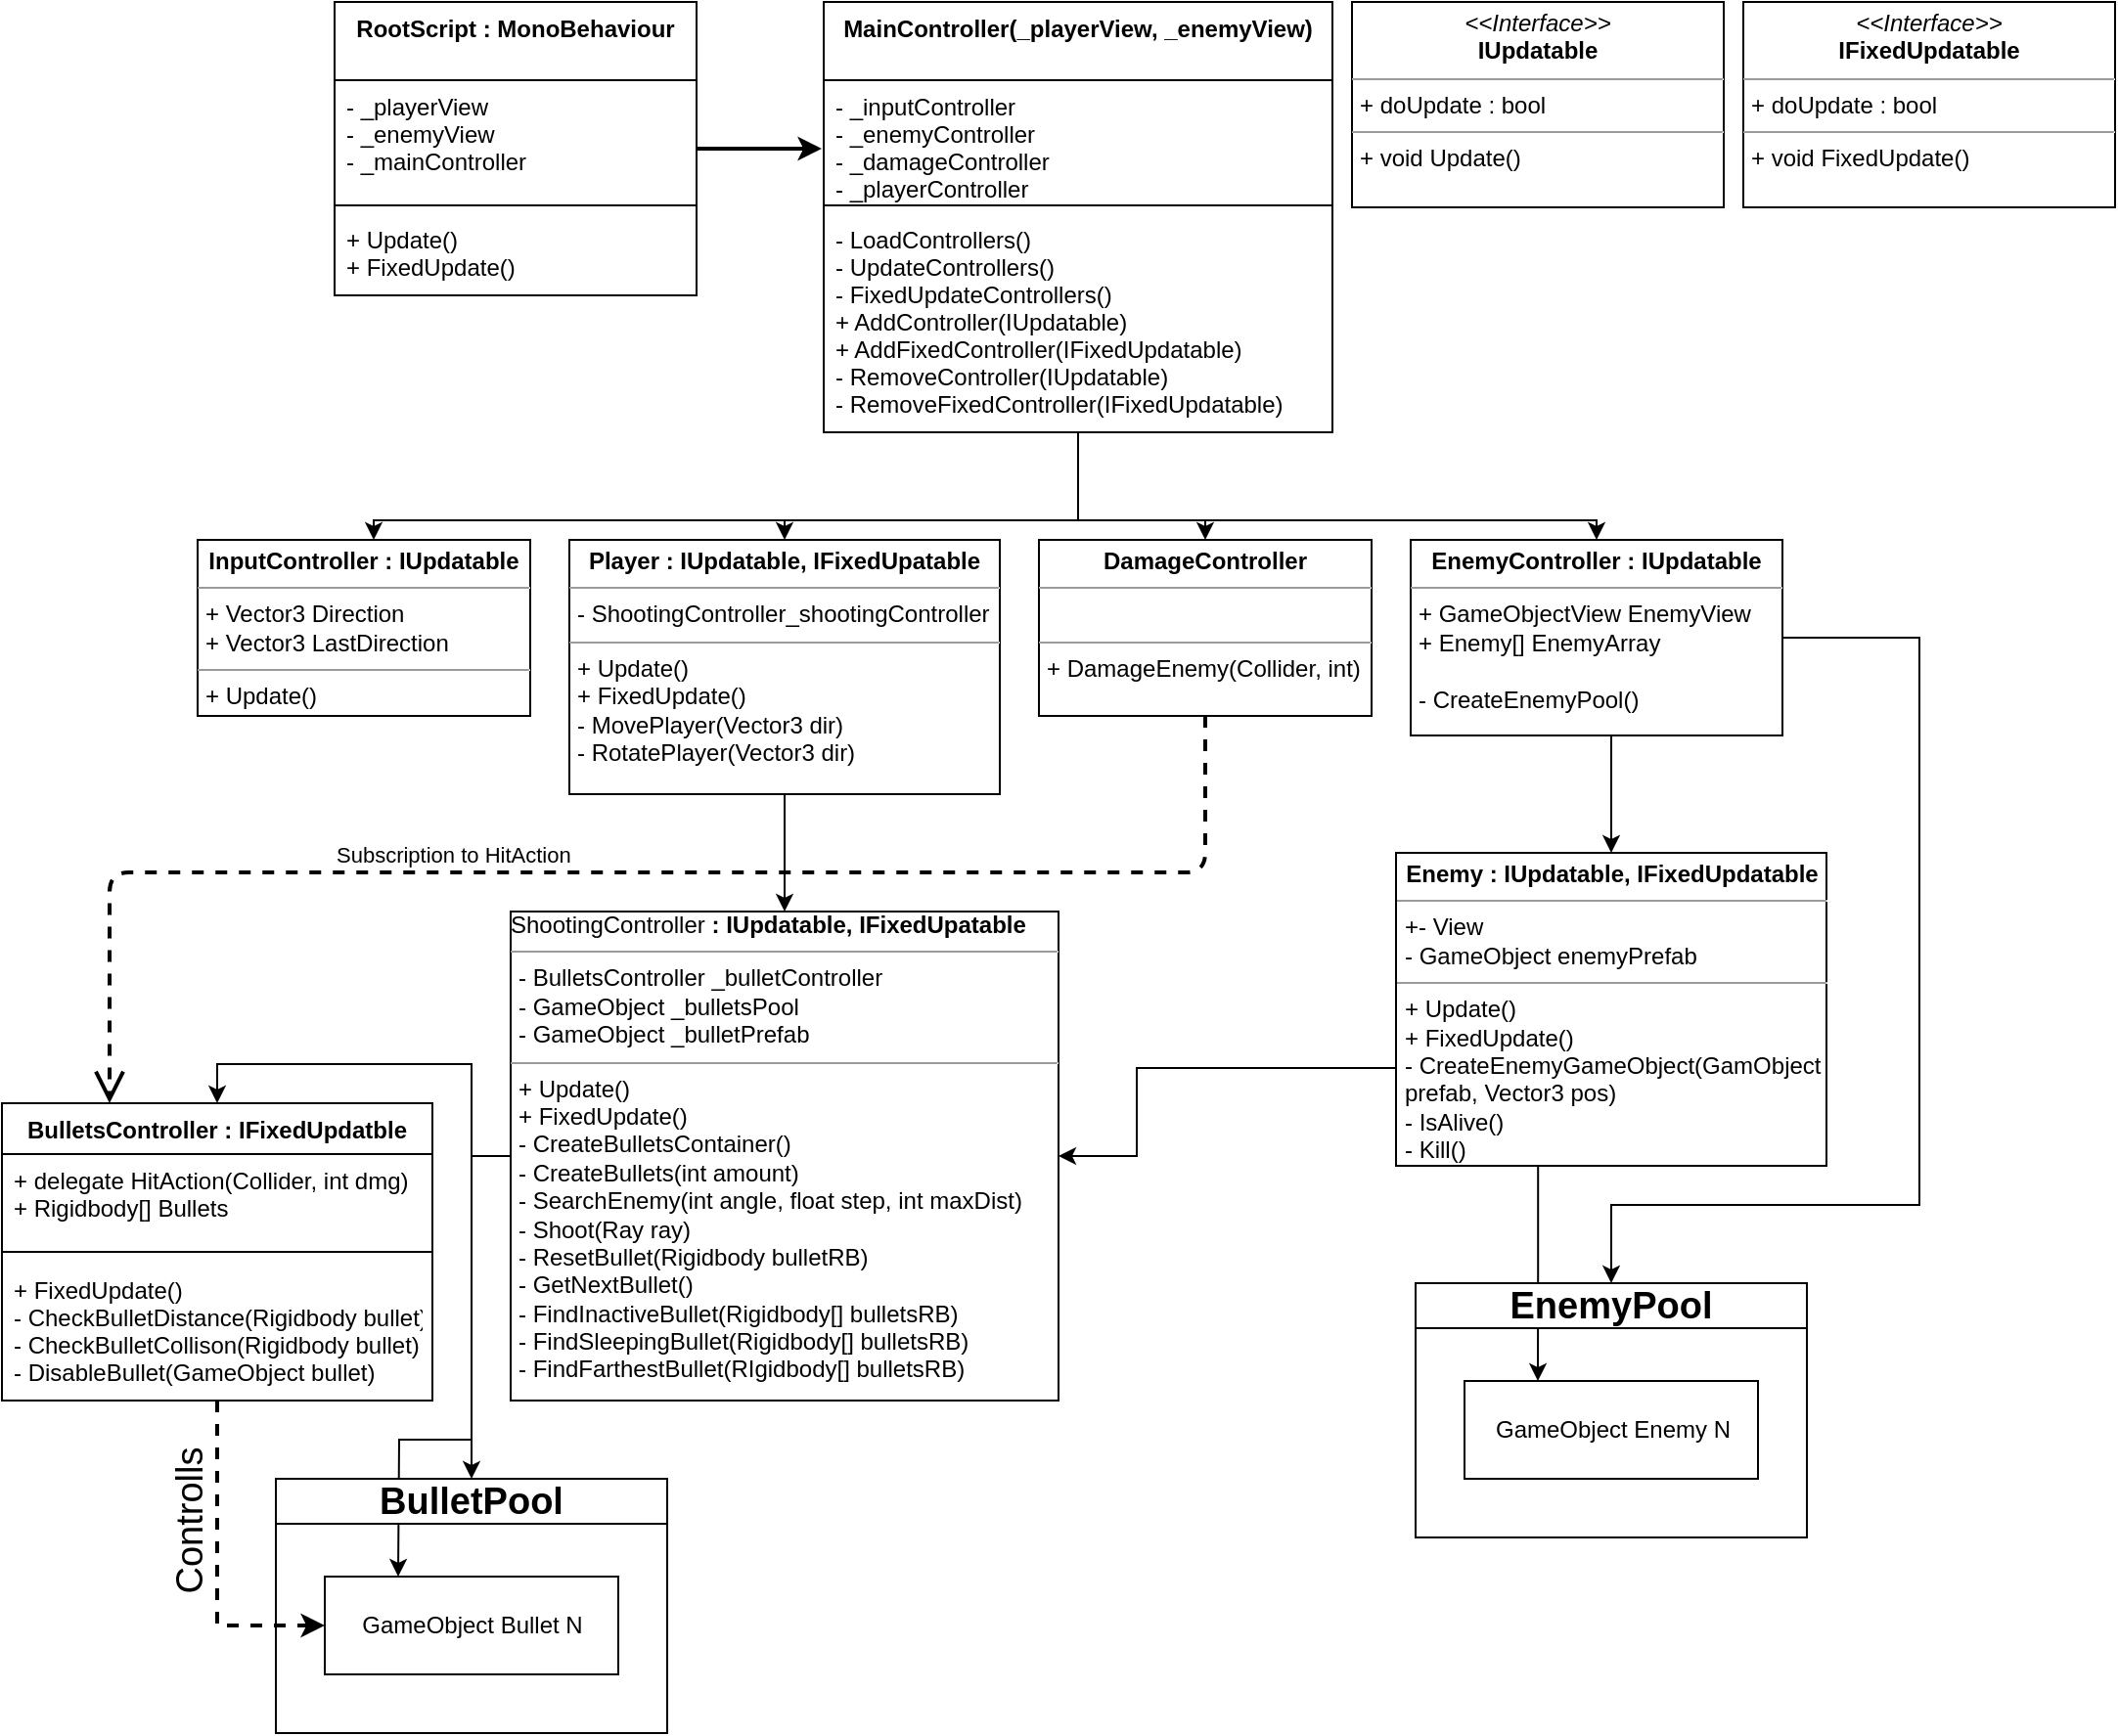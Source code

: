 <mxfile version="14.9.4" type="device"><diagram name="Page-1" id="a7904f86-f2b4-8e86-fa97-74104820619b"><mxGraphModel dx="1860" dy="1173" grid="1" gridSize="10" guides="1" tooltips="1" connect="1" arrows="1" fold="1" page="1" pageScale="1" pageWidth="1169" pageHeight="827" background="none" math="0" shadow="0"><root><object label="" id="0"><mxCell/></object><mxCell id="1" parent="0"/><mxCell id="6vVRzuQmHnR-2z16yB4V-138" value="" style="endArrow=classic;html=1;fontSize=19;startSize=0;strokeWidth=1;align=left;verticalAlign=bottom;entryX=0.25;entryY=0;entryDx=0;entryDy=0;rounded=0;" edge="1" parent="1" target="6vVRzuQmHnR-2z16yB4V-137"><mxGeometry width="50" height="50" relative="1" as="geometry"><mxPoint x="240" y="740" as="sourcePoint"/><mxPoint x="510" y="630" as="targetPoint"/><Array as="points"><mxPoint x="203" y="740"/></Array></mxGeometry></mxCell><mxCell id="6vVRzuQmHnR-2z16yB4V-79" style="edgeStyle=orthogonalEdgeStyle;rounded=0;orthogonalLoop=1;jettySize=auto;html=1;endArrow=classic;endFill=1;strokeWidth=2;align=left;verticalAlign=bottom;" edge="1" parent="1" source="6vVRzuQmHnR-2z16yB4V-24"><mxGeometry relative="1" as="geometry"><mxPoint x="419" y="80" as="targetPoint"/></mxGeometry></mxCell><mxCell id="6vVRzuQmHnR-2z16yB4V-24" value="RootScript : MonoBehaviour" style="swimlane;fontStyle=1;align=center;verticalAlign=top;childLayout=stackLayout;horizontal=1;startSize=40;horizontalStack=0;resizeParent=1;resizeParentMax=0;resizeLast=0;collapsible=1;marginBottom=0;" vertex="1" parent="1"><mxGeometry x="170" y="5" width="185" height="150" as="geometry"><mxRectangle x="450" y="160" width="100" height="26" as="alternateBounds"/></mxGeometry></mxCell><mxCell id="6vVRzuQmHnR-2z16yB4V-25" value="- _playerView&#10;- _enemyView&#10;- _mainController" style="text;strokeColor=none;fillColor=none;align=left;verticalAlign=top;spacingLeft=4;spacingRight=4;overflow=hidden;rotatable=0;points=[[0,0.5],[1,0.5]];portConstraint=eastwest;" vertex="1" parent="6vVRzuQmHnR-2z16yB4V-24"><mxGeometry y="40" width="185" height="60" as="geometry"/></mxCell><mxCell id="6vVRzuQmHnR-2z16yB4V-26" value="" style="line;strokeWidth=1;fillColor=none;align=left;verticalAlign=middle;spacingTop=-1;spacingLeft=3;spacingRight=3;rotatable=0;labelPosition=right;points=[];portConstraint=eastwest;" vertex="1" parent="6vVRzuQmHnR-2z16yB4V-24"><mxGeometry y="100" width="185" height="8" as="geometry"/></mxCell><mxCell id="6vVRzuQmHnR-2z16yB4V-27" value="+ Update()&#10;+ FixedUpdate()" style="text;strokeColor=none;fillColor=none;align=left;verticalAlign=top;spacingLeft=4;spacingRight=4;overflow=hidden;rotatable=0;points=[[0,0.5],[1,0.5]];portConstraint=eastwest;" vertex="1" parent="6vVRzuQmHnR-2z16yB4V-24"><mxGeometry y="108" width="185" height="42" as="geometry"/></mxCell><mxCell id="6vVRzuQmHnR-2z16yB4V-49" value="" style="edgeStyle=orthogonalEdgeStyle;rounded=0;orthogonalLoop=1;jettySize=auto;html=1;align=center;verticalAlign=bottom;" edge="1" parent="1" source="6vVRzuQmHnR-2z16yB4V-28" target="6vVRzuQmHnR-2z16yB4V-45"><mxGeometry relative="1" as="geometry"><Array as="points"><mxPoint x="550" y="270"/><mxPoint x="815" y="270"/></Array></mxGeometry></mxCell><mxCell id="6vVRzuQmHnR-2z16yB4V-50" style="edgeStyle=orthogonalEdgeStyle;rounded=0;orthogonalLoop=1;jettySize=auto;html=1;entryX=0.5;entryY=1;entryDx=0;entryDy=0;align=center;verticalAlign=bottom;" edge="1" parent="1" source="6vVRzuQmHnR-2z16yB4V-28" target="6vVRzuQmHnR-2z16yB4V-44"><mxGeometry relative="1" as="geometry"><Array as="points"><mxPoint x="550" y="270"/><mxPoint x="400" y="270"/></Array></mxGeometry></mxCell><mxCell id="6vVRzuQmHnR-2z16yB4V-53" style="edgeStyle=orthogonalEdgeStyle;rounded=0;orthogonalLoop=1;jettySize=auto;html=1;align=center;verticalAlign=bottom;" edge="1" parent="1" source="6vVRzuQmHnR-2z16yB4V-28" target="6vVRzuQmHnR-2z16yB4V-43"><mxGeometry relative="1" as="geometry"><mxPoint x="550" y="300" as="targetPoint"/><Array as="points"><mxPoint x="550" y="270"/><mxPoint x="190" y="270"/></Array></mxGeometry></mxCell><mxCell id="6vVRzuQmHnR-2z16yB4V-55" style="edgeStyle=orthogonalEdgeStyle;rounded=0;orthogonalLoop=1;jettySize=auto;html=1;align=center;verticalAlign=bottom;exitX=0.5;exitY=1.001;exitDx=0;exitDy=0;exitPerimeter=0;entryX=0.5;entryY=0;entryDx=0;entryDy=0;" edge="1" parent="1" source="6vVRzuQmHnR-2z16yB4V-31" target="6vVRzuQmHnR-2z16yB4V-54"><mxGeometry relative="1" as="geometry"><Array as="points"><mxPoint x="550" y="270"/><mxPoint x="615" y="270"/></Array></mxGeometry></mxCell><mxCell id="6vVRzuQmHnR-2z16yB4V-28" value="MainController(_playerView, _enemyView)" style="swimlane;fontStyle=1;align=center;verticalAlign=top;childLayout=stackLayout;horizontal=1;startSize=40;horizontalStack=0;resizeParent=1;resizeParentMax=0;resizeLast=0;collapsible=1;marginBottom=0;" vertex="1" parent="1"><mxGeometry x="420" y="5" width="260" height="220" as="geometry"><mxRectangle x="450" y="160" width="100" height="26" as="alternateBounds"/></mxGeometry></mxCell><mxCell id="6vVRzuQmHnR-2z16yB4V-29" value="- _inputController&#10;- _enemyController&#10;- _damageController&#10;- _playerController" style="text;strokeColor=none;fillColor=none;align=left;verticalAlign=top;spacingLeft=4;spacingRight=4;overflow=hidden;rotatable=0;points=[[0,0.5],[1,0.5]];portConstraint=eastwest;" vertex="1" parent="6vVRzuQmHnR-2z16yB4V-28"><mxGeometry y="40" width="260" height="60" as="geometry"/></mxCell><mxCell id="6vVRzuQmHnR-2z16yB4V-30" value="" style="line;strokeWidth=1;fillColor=none;align=left;verticalAlign=middle;spacingTop=-1;spacingLeft=3;spacingRight=3;rotatable=0;labelPosition=right;points=[];portConstraint=eastwest;" vertex="1" parent="6vVRzuQmHnR-2z16yB4V-28"><mxGeometry y="100" width="260" height="8" as="geometry"/></mxCell><mxCell id="6vVRzuQmHnR-2z16yB4V-31" value="- LoadControllers()&#10;- UpdateControllers()&#10;- FixedUpdateControllers()&#10;+ AddController(IUpdatable)&#10;+ AddFixedController(IFixedUpdatable)&#10;- RemoveController(IUpdatable)&#10;- RemoveFixedController(IFixedUpdatable)" style="text;strokeColor=none;fillColor=none;align=left;verticalAlign=top;spacingLeft=4;spacingRight=4;overflow=hidden;rotatable=0;points=[[0,0.5],[1,0.5]];portConstraint=eastwest;" vertex="1" parent="6vVRzuQmHnR-2z16yB4V-28"><mxGeometry y="108" width="260" height="112" as="geometry"/></mxCell><mxCell id="6vVRzuQmHnR-2z16yB4V-43" value="&lt;p style=&quot;margin: 0px ; margin-top: 4px ; text-align: center&quot;&gt;&lt;b&gt;InputController : IUpdatable&lt;/b&gt;&lt;/p&gt;&lt;hr size=&quot;1&quot;&gt;&lt;p style=&quot;margin: 0px ; margin-left: 4px&quot;&gt;+ Vector3 Direction&lt;/p&gt;&lt;p style=&quot;margin: 0px ; margin-left: 4px&quot;&gt;+ Vector3 LastDirection&lt;/p&gt;&lt;hr size=&quot;1&quot;&gt;&lt;p style=&quot;margin: 0px ; margin-left: 4px&quot;&gt;+ Update()&lt;/p&gt;" style="verticalAlign=top;align=left;overflow=fill;fontSize=12;fontFamily=Helvetica;html=1;" vertex="1" parent="1"><mxGeometry x="100" y="280" width="170" height="90" as="geometry"/></mxCell><mxCell id="6vVRzuQmHnR-2z16yB4V-63" value="" style="edgeStyle=orthogonalEdgeStyle;rounded=0;orthogonalLoop=1;jettySize=auto;html=1;align=center;verticalAlign=bottom;" edge="1" parent="1" source="6vVRzuQmHnR-2z16yB4V-44" target="6vVRzuQmHnR-2z16yB4V-62"><mxGeometry relative="1" as="geometry"/></mxCell><mxCell id="6vVRzuQmHnR-2z16yB4V-44" value="&lt;p style=&quot;margin: 0px ; margin-top: 4px ; text-align: center&quot;&gt;&lt;b&gt;Player : IUpdatable, IFixedUpatable&lt;/b&gt;&lt;/p&gt;&lt;hr size=&quot;1&quot;&gt;&lt;p style=&quot;margin: 0px ; margin-left: 4px&quot;&gt;- ShootingController_shootingController&lt;/p&gt;&lt;hr size=&quot;1&quot;&gt;&lt;p style=&quot;margin: 0px ; margin-left: 4px&quot;&gt;+ Update()&lt;/p&gt;&lt;p style=&quot;margin: 0px ; margin-left: 4px&quot;&gt;+ FixedUpdate()&lt;/p&gt;&lt;p style=&quot;margin: 0px ; margin-left: 4px&quot;&gt;- MovePlayer(Vector3 dir)&lt;/p&gt;&lt;p style=&quot;margin: 0px ; margin-left: 4px&quot;&gt;- RotatePlayer(Vector3 dir)&amp;nbsp;&lt;/p&gt;" style="verticalAlign=top;align=left;overflow=fill;fontSize=12;fontFamily=Helvetica;html=1;direction=west;" vertex="1" parent="1"><mxGeometry x="290" y="280" width="220" height="130" as="geometry"/></mxCell><mxCell id="6vVRzuQmHnR-2z16yB4V-88" value="" style="edgeStyle=orthogonalEdgeStyle;rounded=0;sketch=0;orthogonalLoop=1;jettySize=auto;html=1;endArrow=classic;endFill=1;strokeWidth=1;align=left;verticalAlign=bottom;entryX=0.5;entryY=0;entryDx=0;entryDy=0;exitX=0.5;exitY=1;exitDx=0;exitDy=0;" edge="1" parent="1" source="6vVRzuQmHnR-2z16yB4V-45" target="6vVRzuQmHnR-2z16yB4V-89"><mxGeometry relative="1" as="geometry"><mxPoint x="655" y="470" as="targetPoint"/><Array as="points"><mxPoint x="823" y="380"/></Array></mxGeometry></mxCell><mxCell id="6vVRzuQmHnR-2z16yB4V-135" style="edgeStyle=orthogonalEdgeStyle;rounded=0;sketch=0;orthogonalLoop=1;jettySize=auto;html=1;fontSize=19;endArrow=classic;endFill=1;startSize=0;strokeWidth=1;align=left;verticalAlign=bottom;exitX=1;exitY=0.5;exitDx=0;exitDy=0;entryX=0.5;entryY=0;entryDx=0;entryDy=0;" edge="1" parent="1" source="6vVRzuQmHnR-2z16yB4V-45" target="6vVRzuQmHnR-2z16yB4V-134"><mxGeometry relative="1" as="geometry"><mxPoint x="980" y="630" as="targetPoint"/><Array as="points"><mxPoint x="980" y="330"/><mxPoint x="980" y="620"/><mxPoint x="823" y="620"/></Array></mxGeometry></mxCell><object label="&lt;p style=&quot;margin: 0px ; margin-top: 4px ; text-align: center&quot;&gt;&lt;b&gt;EnemyController : IUpdatable&lt;/b&gt;&lt;/p&gt;&lt;hr size=&quot;1&quot;&gt;&lt;p style=&quot;margin: 0px ; margin-left: 4px&quot;&gt;+ GameObjectView EnemyView&lt;/p&gt;&lt;p style=&quot;margin: 0px ; margin-left: 4px&quot;&gt;+ Enemy[] EnemyArray&lt;/p&gt;&lt;p style=&quot;margin: 0px ; margin-left: 4px&quot;&gt;&lt;br&gt;&lt;/p&gt;&lt;p style=&quot;margin: 0px ; margin-left: 4px&quot;&gt;- CreateEnemyPool()&lt;/p&gt;" id="6vVRzuQmHnR-2z16yB4V-45"><mxCell style="verticalAlign=top;align=left;overflow=fill;fontSize=12;fontFamily=Helvetica;html=1;" vertex="1" parent="1"><mxGeometry x="720" y="280" width="190" height="100" as="geometry"/></mxCell></object><mxCell id="6vVRzuQmHnR-2z16yB4V-54" value="&lt;p style=&quot;margin: 0px ; margin-top: 4px ; text-align: center&quot;&gt;&lt;b&gt;DamageController&lt;/b&gt;&lt;/p&gt;&lt;hr size=&quot;1&quot;&gt;&lt;p style=&quot;margin: 0px ; margin-left: 4px&quot;&gt;&lt;br&gt;&lt;/p&gt;&lt;hr size=&quot;1&quot;&gt;&lt;p style=&quot;margin: 0px ; margin-left: 4px&quot;&gt;+ DamageEnemy(Collider, int)&lt;/p&gt;" style="verticalAlign=top;align=left;overflow=fill;fontSize=12;fontFamily=Helvetica;html=1;" vertex="1" parent="1"><mxGeometry x="530" y="280" width="170" height="90" as="geometry"/></mxCell><mxCell id="6vVRzuQmHnR-2z16yB4V-73" style="edgeStyle=orthogonalEdgeStyle;rounded=0;orthogonalLoop=1;jettySize=auto;html=1;entryX=0.5;entryY=0;entryDx=0;entryDy=0;strokeWidth=1;align=center;verticalAlign=bottom;" edge="1" parent="1" source="6vVRzuQmHnR-2z16yB4V-62" target="6vVRzuQmHnR-2z16yB4V-69"><mxGeometry relative="1" as="geometry"/></mxCell><mxCell id="6vVRzuQmHnR-2z16yB4V-74" style="edgeStyle=orthogonalEdgeStyle;rounded=0;orthogonalLoop=1;jettySize=auto;html=1;strokeWidth=1;align=center;verticalAlign=bottom;endArrow=classic;endFill=1;" edge="1" parent="1" source="6vVRzuQmHnR-2z16yB4V-62"><mxGeometry relative="1" as="geometry"><mxPoint x="240" y="760" as="targetPoint"/></mxGeometry></mxCell><mxCell id="6vVRzuQmHnR-2z16yB4V-62" value="ShootingController&lt;b style=&quot;text-align: center&quot;&gt;&amp;nbsp;: IUpdatable, IFixedUpatable&lt;/b&gt;&lt;br&gt;&lt;hr size=&quot;1&quot;&gt;&lt;p style=&quot;margin: 0px ; margin-left: 4px&quot;&gt;- BulletsController _bulletController&lt;/p&gt;&lt;p style=&quot;margin: 0px ; margin-left: 4px&quot;&gt;- GameObject _bulletsPool&lt;/p&gt;&lt;p style=&quot;margin: 0px ; margin-left: 4px&quot;&gt;- GameObject _bulletPrefab&lt;/p&gt;&lt;hr size=&quot;1&quot;&gt;&lt;p style=&quot;margin: 0px ; margin-left: 4px&quot;&gt;+ Update()&lt;/p&gt;&lt;p style=&quot;margin: 0px ; margin-left: 4px&quot;&gt;+ FixedUpdate()&lt;/p&gt;&lt;p style=&quot;margin: 0px ; margin-left: 4px&quot;&gt;- CreateBulletsContainer()&lt;/p&gt;&lt;p style=&quot;margin: 0px ; margin-left: 4px&quot;&gt;- CreateBullets(int amount)&lt;/p&gt;&lt;p style=&quot;margin: 0px ; margin-left: 4px&quot;&gt;- SearchEnemy(int angle, float step, int maxDist)&lt;/p&gt;&lt;p style=&quot;margin: 0px ; margin-left: 4px&quot;&gt;- Shoot(Ray ray)&lt;/p&gt;&lt;p style=&quot;margin: 0px ; margin-left: 4px&quot;&gt;- ResetBullet(Rigidbody bulletRB)&lt;/p&gt;&lt;p style=&quot;margin: 0px ; margin-left: 4px&quot;&gt;- GetNextBullet()&lt;/p&gt;&lt;p style=&quot;margin: 0px ; margin-left: 4px&quot;&gt;- FindInactiveBullet(Rigidbody[] bulletsRB)&lt;/p&gt;&lt;p style=&quot;margin: 0px ; margin-left: 4px&quot;&gt;- FindSleepingBullet(Rigidbody[] bulletsRB)&lt;/p&gt;&lt;p style=&quot;margin: 0px ; margin-left: 4px&quot;&gt;- FindFarthestBullet(RIgidbody[] bulletsRB)&lt;/p&gt;" style="verticalAlign=top;align=left;overflow=fill;fontSize=12;fontFamily=Helvetica;html=1;direction=west;" vertex="1" parent="1"><mxGeometry x="260" y="470" width="280" height="250" as="geometry"/></mxCell><mxCell id="6vVRzuQmHnR-2z16yB4V-131" style="edgeStyle=orthogonalEdgeStyle;rounded=0;sketch=0;orthogonalLoop=1;jettySize=auto;html=1;entryX=0;entryY=0.5;entryDx=0;entryDy=0;endArrow=classic;endFill=1;startSize=0;strokeWidth=2;align=left;verticalAlign=bottom;dashed=1;" edge="1" parent="1" source="6vVRzuQmHnR-2z16yB4V-69" target="6vVRzuQmHnR-2z16yB4V-137"><mxGeometry relative="1" as="geometry"><mxPoint x="170" y="825.0" as="targetPoint"/></mxGeometry></mxCell><mxCell id="6vVRzuQmHnR-2z16yB4V-132" value="Controlls" style="edgeLabel;html=1;align=center;verticalAlign=bottom;resizable=0;points=[];horizontal=0;fontSize=19;" vertex="1" connectable="0" parent="6vVRzuQmHnR-2z16yB4V-131"><mxGeometry x="-0.076" relative="1" as="geometry"><mxPoint y="-16" as="offset"/></mxGeometry></mxCell><mxCell id="6vVRzuQmHnR-2z16yB4V-69" value="BulletsController : IFixedUpdatble" style="swimlane;fontStyle=1;align=center;verticalAlign=top;childLayout=stackLayout;horizontal=1;startSize=26;horizontalStack=0;resizeParent=1;resizeParentMax=0;resizeLast=0;collapsible=1;marginBottom=0;strokeColor=#000000;" vertex="1" parent="1"><mxGeometry y="568" width="220" height="152" as="geometry"><mxRectangle x="20" y="759" width="230" height="26" as="alternateBounds"/></mxGeometry></mxCell><mxCell id="6vVRzuQmHnR-2z16yB4V-70" value="+ delegate HitAction(Collider, int dmg)&#10;+ Rigidbody[] Bullets" style="text;strokeColor=none;fillColor=none;align=left;verticalAlign=top;spacingLeft=4;spacingRight=4;overflow=hidden;rotatable=0;points=[[0,0.5],[1,0.5]];portConstraint=eastwest;" vertex="1" parent="6vVRzuQmHnR-2z16yB4V-69"><mxGeometry y="26" width="220" height="44" as="geometry"/></mxCell><mxCell id="6vVRzuQmHnR-2z16yB4V-71" value="" style="line;strokeWidth=1;fillColor=none;align=left;verticalAlign=middle;spacingTop=-1;spacingLeft=3;spacingRight=3;rotatable=0;labelPosition=right;points=[];portConstraint=eastwest;" vertex="1" parent="6vVRzuQmHnR-2z16yB4V-69"><mxGeometry y="70" width="220" height="12" as="geometry"/></mxCell><mxCell id="6vVRzuQmHnR-2z16yB4V-72" value="+ FixedUpdate()&#10;- CheckBulletDistance(Rigidbody bullet)&#10;- CheckBulletCollison(Rigidbody bullet)&#10;- DisableBullet(GameObject bullet)" style="text;strokeColor=none;fillColor=none;align=left;verticalAlign=top;spacingLeft=4;spacingRight=4;overflow=hidden;rotatable=0;points=[[0,0.5],[1,0.5]];portConstraint=eastwest;" vertex="1" parent="6vVRzuQmHnR-2z16yB4V-69"><mxGeometry y="82" width="220" height="70" as="geometry"/></mxCell><mxCell id="6vVRzuQmHnR-2z16yB4V-75" value="Subscription to HitAction" style="endArrow=open;endSize=12;dashed=1;html=1;strokeWidth=2;align=left;verticalAlign=bottom;exitX=0.5;exitY=1;exitDx=0;exitDy=0;entryX=0.25;entryY=0;entryDx=0;entryDy=0;startSize=0;" edge="1" parent="1" source="6vVRzuQmHnR-2z16yB4V-54" target="6vVRzuQmHnR-2z16yB4V-69"><mxGeometry x="0.385" width="160" relative="1" as="geometry"><mxPoint x="430" y="440" as="sourcePoint"/><mxPoint x="590" y="440" as="targetPoint"/><Array as="points"><mxPoint x="615" y="450"/><mxPoint x="55" y="450"/></Array><mxPoint x="-1" as="offset"/></mxGeometry></mxCell><mxCell id="6vVRzuQmHnR-2z16yB4V-127" value="" style="edgeStyle=orthogonalEdgeStyle;rounded=0;sketch=0;orthogonalLoop=1;jettySize=auto;html=1;endArrow=classic;endFill=1;startSize=0;strokeWidth=1;align=left;verticalAlign=bottom;entryX=0.25;entryY=0;entryDx=0;entryDy=0;exitX=0.33;exitY=1;exitDx=0;exitDy=0;exitPerimeter=0;" edge="1" parent="1" source="6vVRzuQmHnR-2z16yB4V-89" target="6vVRzuQmHnR-2z16yB4V-126"><mxGeometry relative="1" as="geometry"><mxPoint x="785" y="590" as="sourcePoint"/></mxGeometry></mxCell><mxCell id="6vVRzuQmHnR-2z16yB4V-128" style="edgeStyle=orthogonalEdgeStyle;rounded=0;sketch=0;orthogonalLoop=1;jettySize=auto;html=1;endArrow=classic;endFill=1;startSize=0;strokeWidth=1;align=left;verticalAlign=bottom;" edge="1" parent="1" source="6vVRzuQmHnR-2z16yB4V-89" target="6vVRzuQmHnR-2z16yB4V-62"><mxGeometry relative="1" as="geometry"><mxPoint x="550" y="540" as="targetPoint"/><Array as="points"><mxPoint x="580" y="550"/><mxPoint x="580" y="595"/></Array></mxGeometry></mxCell><mxCell id="6vVRzuQmHnR-2z16yB4V-89" value="&lt;p style=&quot;margin: 0px ; margin-top: 4px ; text-align: center&quot;&gt;&lt;b&gt;Enemy : IUpdatable, IFixedUpdatable&lt;/b&gt;&lt;/p&gt;&lt;hr size=&quot;1&quot;&gt;&lt;p style=&quot;margin: 0px ; margin-left: 4px&quot;&gt;+- View&lt;/p&gt;&lt;p style=&quot;margin: 0px ; margin-left: 4px&quot;&gt;- GameObject enemyPrefab&lt;/p&gt;&lt;hr size=&quot;1&quot;&gt;&lt;p style=&quot;margin: 0px ; margin-left: 4px&quot;&gt;+ Update()&lt;/p&gt;&lt;p style=&quot;margin: 0px ; margin-left: 4px&quot;&gt;+ FixedUpdate()&lt;/p&gt;&lt;p style=&quot;margin: 0px ; margin-left: 4px&quot;&gt;- CreateEnemyGameObject(GamObject&lt;/p&gt;&lt;p style=&quot;margin: 0px ; margin-left: 4px&quot;&gt;prefab, Vector3 pos)&lt;/p&gt;&lt;p style=&quot;margin: 0px ; margin-left: 4px&quot;&gt;- IsAlive()&lt;/p&gt;&lt;p style=&quot;margin: 0px ; margin-left: 4px&quot;&gt;- Kill()&lt;/p&gt;" style="verticalAlign=top;align=left;overflow=fill;fontSize=12;fontFamily=Helvetica;html=1;" vertex="1" parent="1"><mxGeometry x="712.5" y="440" width="220" height="160" as="geometry"/></mxCell><mxCell id="6vVRzuQmHnR-2z16yB4V-129" value="&lt;p style=&quot;margin: 0px ; margin-top: 4px ; text-align: center&quot;&gt;&lt;i&gt;&amp;lt;&amp;lt;Interface&amp;gt;&amp;gt;&lt;/i&gt;&lt;br&gt;&lt;b&gt;IUpdatable&lt;/b&gt;&lt;/p&gt;&lt;hr size=&quot;1&quot;&gt;&lt;p style=&quot;margin: 0px ; margin-left: 4px&quot;&gt;+ doUpdate : bool&lt;/p&gt;&lt;hr size=&quot;1&quot;&gt;&lt;p style=&quot;margin: 0px ; margin-left: 4px&quot;&gt;+ void Update()&lt;/p&gt;" style="verticalAlign=top;align=left;overflow=fill;fontSize=12;fontFamily=Helvetica;html=1;strokeColor=#000000;" vertex="1" parent="1"><mxGeometry x="690" y="5" width="190" height="105" as="geometry"/></mxCell><mxCell id="6vVRzuQmHnR-2z16yB4V-130" value="&lt;p style=&quot;margin: 0px ; margin-top: 4px ; text-align: center&quot;&gt;&lt;i&gt;&amp;lt;&amp;lt;Interface&amp;gt;&amp;gt;&lt;/i&gt;&lt;br&gt;&lt;b&gt;IFixedUpdatable&lt;/b&gt;&lt;/p&gt;&lt;hr size=&quot;1&quot;&gt;&lt;p style=&quot;margin: 0px ; margin-left: 4px&quot;&gt;+ doUpdate : bool&lt;/p&gt;&lt;hr size=&quot;1&quot;&gt;&lt;p style=&quot;margin: 0px ; margin-left: 4px&quot;&gt;+ void FixedUpdate()&lt;/p&gt;" style="verticalAlign=top;align=left;overflow=fill;fontSize=12;fontFamily=Helvetica;html=1;strokeColor=#000000;" vertex="1" parent="1"><mxGeometry x="890" y="5" width="190" height="105" as="geometry"/></mxCell><mxCell id="6vVRzuQmHnR-2z16yB4V-134" value="EnemyPool" style="swimlane;fontSize=19;strokeColor=#000000;verticalAlign=bottom;" vertex="1" parent="1"><mxGeometry x="722.5" y="660" width="200" height="130" as="geometry"/></mxCell><mxCell id="6vVRzuQmHnR-2z16yB4V-126" value="GameObject Enemy N" style="html=1;strokeColor=#000000;" vertex="1" parent="6vVRzuQmHnR-2z16yB4V-134"><mxGeometry x="25" y="50" width="150" height="50" as="geometry"/></mxCell><mxCell id="6vVRzuQmHnR-2z16yB4V-136" value="BulletPool" style="swimlane;fontSize=19;strokeColor=#000000;verticalAlign=bottom;" vertex="1" parent="1"><mxGeometry x="140" y="760" width="200" height="130" as="geometry"/></mxCell><mxCell id="6vVRzuQmHnR-2z16yB4V-137" value="GameObject Bullet N" style="html=1;strokeColor=#000000;" vertex="1" parent="6vVRzuQmHnR-2z16yB4V-136"><mxGeometry x="25" y="50" width="150" height="50" as="geometry"/></mxCell></root></mxGraphModel></diagram></mxfile>